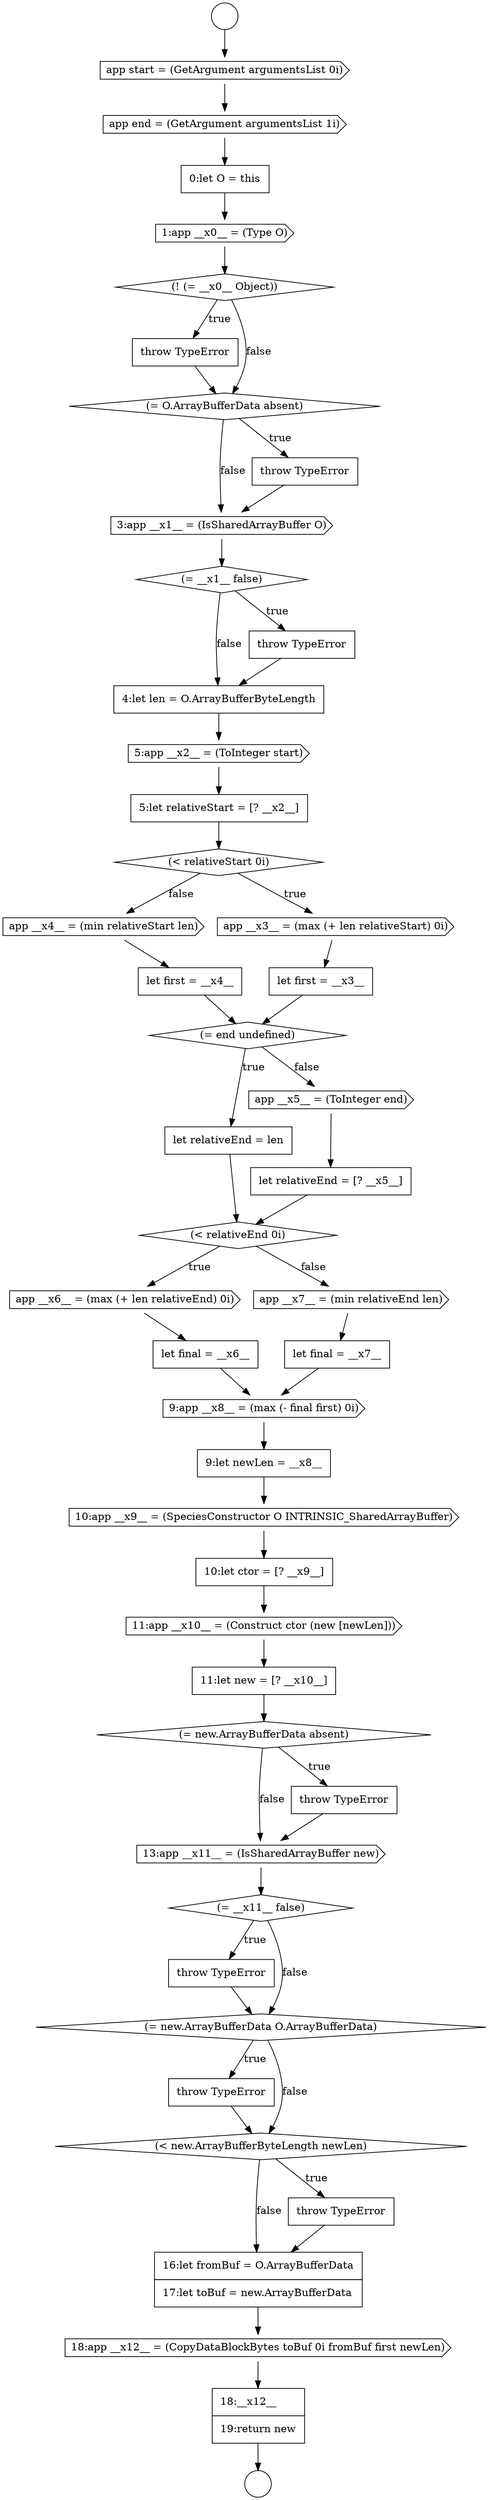 digraph {
  node16673 [shape=diamond, label=<<font color="black">(&lt; relativeEnd 0i)</font>> color="black" fillcolor="white" style=filled]
  node16694 [shape=cds, label=<<font color="black">18:app __x12__ = (CopyDataBlockBytes toBuf 0i fromBuf first newLen)</font>> color="black" fillcolor="white" style=filled]
  node16649 [shape=circle label=" " color="black" fillcolor="white" style=filled]
  node16686 [shape=cds, label=<<font color="black">13:app __x11__ = (IsSharedArrayBuffer new)</font>> color="black" fillcolor="white" style=filled]
  node16670 [shape=none, margin=0, label=<<font color="black">
    <table border="0" cellborder="1" cellspacing="0" cellpadding="10">
      <tr><td align="left">let relativeEnd = len</td></tr>
    </table>
  </font>> color="black" fillcolor="white" style=filled]
  node16674 [shape=cds, label=<<font color="black">app __x6__ = (max (+ len relativeEnd) 0i)</font>> color="black" fillcolor="white" style=filled]
  node16653 [shape=cds, label=<<font color="black">1:app __x0__ = (Type O)</font>> color="black" fillcolor="white" style=filled]
  node16667 [shape=cds, label=<<font color="black">app __x4__ = (min relativeStart len)</font>> color="black" fillcolor="white" style=filled]
  node16671 [shape=cds, label=<<font color="black">app __x5__ = (ToInteger end)</font>> color="black" fillcolor="white" style=filled]
  node16662 [shape=cds, label=<<font color="black">5:app __x2__ = (ToInteger start)</font>> color="black" fillcolor="white" style=filled]
  node16676 [shape=cds, label=<<font color="black">app __x7__ = (min relativeEnd len)</font>> color="black" fillcolor="white" style=filled]
  node16658 [shape=cds, label=<<font color="black">3:app __x1__ = (IsSharedArrayBuffer O)</font>> color="black" fillcolor="white" style=filled]
  node16688 [shape=none, margin=0, label=<<font color="black">
    <table border="0" cellborder="1" cellspacing="0" cellpadding="10">
      <tr><td align="left">throw TypeError</td></tr>
    </table>
  </font>> color="black" fillcolor="white" style=filled]
  node16668 [shape=none, margin=0, label=<<font color="black">
    <table border="0" cellborder="1" cellspacing="0" cellpadding="10">
      <tr><td align="left">let first = __x4__</td></tr>
    </table>
  </font>> color="black" fillcolor="white" style=filled]
  node16651 [shape=cds, label=<<font color="black">app end = (GetArgument argumentsList 1i)</font>> color="black" fillcolor="white" style=filled]
  node16684 [shape=diamond, label=<<font color="black">(= new.ArrayBufferData absent)</font>> color="black" fillcolor="white" style=filled]
  node16689 [shape=diamond, label=<<font color="black">(= new.ArrayBufferData O.ArrayBufferData)</font>> color="black" fillcolor="white" style=filled]
  node16672 [shape=none, margin=0, label=<<font color="black">
    <table border="0" cellborder="1" cellspacing="0" cellpadding="10">
      <tr><td align="left">let relativeEnd = [? __x5__]</td></tr>
    </table>
  </font>> color="black" fillcolor="white" style=filled]
  node16655 [shape=none, margin=0, label=<<font color="black">
    <table border="0" cellborder="1" cellspacing="0" cellpadding="10">
      <tr><td align="left">throw TypeError</td></tr>
    </table>
  </font>> color="black" fillcolor="white" style=filled]
  node16680 [shape=cds, label=<<font color="black">10:app __x9__ = (SpeciesConstructor O INTRINSIC_SharedArrayBuffer)</font>> color="black" fillcolor="white" style=filled]
  node16693 [shape=none, margin=0, label=<<font color="black">
    <table border="0" cellborder="1" cellspacing="0" cellpadding="10">
      <tr><td align="left">16:let fromBuf = O.ArrayBufferData</td></tr>
      <tr><td align="left">17:let toBuf = new.ArrayBufferData</td></tr>
    </table>
  </font>> color="black" fillcolor="white" style=filled]
  node16648 [shape=circle label=" " color="black" fillcolor="white" style=filled]
  node16665 [shape=cds, label=<<font color="black">app __x3__ = (max (+ len relativeStart) 0i)</font>> color="black" fillcolor="white" style=filled]
  node16687 [shape=diamond, label=<<font color="black">(= __x11__ false)</font>> color="black" fillcolor="white" style=filled]
  node16661 [shape=none, margin=0, label=<<font color="black">
    <table border="0" cellborder="1" cellspacing="0" cellpadding="10">
      <tr><td align="left">4:let len = O.ArrayBufferByteLength</td></tr>
    </table>
  </font>> color="black" fillcolor="white" style=filled]
  node16652 [shape=none, margin=0, label=<<font color="black">
    <table border="0" cellborder="1" cellspacing="0" cellpadding="10">
      <tr><td align="left">0:let O = this</td></tr>
    </table>
  </font>> color="black" fillcolor="white" style=filled]
  node16657 [shape=none, margin=0, label=<<font color="black">
    <table border="0" cellborder="1" cellspacing="0" cellpadding="10">
      <tr><td align="left">throw TypeError</td></tr>
    </table>
  </font>> color="black" fillcolor="white" style=filled]
  node16656 [shape=diamond, label=<<font color="black">(= O.ArrayBufferData absent)</font>> color="black" fillcolor="white" style=filled]
  node16683 [shape=none, margin=0, label=<<font color="black">
    <table border="0" cellborder="1" cellspacing="0" cellpadding="10">
      <tr><td align="left">11:let new = [? __x10__]</td></tr>
    </table>
  </font>> color="black" fillcolor="white" style=filled]
  node16690 [shape=none, margin=0, label=<<font color="black">
    <table border="0" cellborder="1" cellspacing="0" cellpadding="10">
      <tr><td align="left">throw TypeError</td></tr>
    </table>
  </font>> color="black" fillcolor="white" style=filled]
  node16677 [shape=none, margin=0, label=<<font color="black">
    <table border="0" cellborder="1" cellspacing="0" cellpadding="10">
      <tr><td align="left">let final = __x7__</td></tr>
    </table>
  </font>> color="black" fillcolor="white" style=filled]
  node16666 [shape=none, margin=0, label=<<font color="black">
    <table border="0" cellborder="1" cellspacing="0" cellpadding="10">
      <tr><td align="left">let first = __x3__</td></tr>
    </table>
  </font>> color="black" fillcolor="white" style=filled]
  node16669 [shape=diamond, label=<<font color="black">(= end undefined)</font>> color="black" fillcolor="white" style=filled]
  node16664 [shape=diamond, label=<<font color="black">(&lt; relativeStart 0i)</font>> color="black" fillcolor="white" style=filled]
  node16691 [shape=diamond, label=<<font color="black">(&lt; new.ArrayBufferByteLength newLen)</font>> color="black" fillcolor="white" style=filled]
  node16660 [shape=none, margin=0, label=<<font color="black">
    <table border="0" cellborder="1" cellspacing="0" cellpadding="10">
      <tr><td align="left">throw TypeError</td></tr>
    </table>
  </font>> color="black" fillcolor="white" style=filled]
  node16678 [shape=cds, label=<<font color="black">9:app __x8__ = (max (- final first) 0i)</font>> color="black" fillcolor="white" style=filled]
  node16695 [shape=none, margin=0, label=<<font color="black">
    <table border="0" cellborder="1" cellspacing="0" cellpadding="10">
      <tr><td align="left">18:__x12__</td></tr>
      <tr><td align="left">19:return new</td></tr>
    </table>
  </font>> color="black" fillcolor="white" style=filled]
  node16692 [shape=none, margin=0, label=<<font color="black">
    <table border="0" cellborder="1" cellspacing="0" cellpadding="10">
      <tr><td align="left">throw TypeError</td></tr>
    </table>
  </font>> color="black" fillcolor="white" style=filled]
  node16675 [shape=none, margin=0, label=<<font color="black">
    <table border="0" cellborder="1" cellspacing="0" cellpadding="10">
      <tr><td align="left">let final = __x6__</td></tr>
    </table>
  </font>> color="black" fillcolor="white" style=filled]
  node16682 [shape=cds, label=<<font color="black">11:app __x10__ = (Construct ctor (new [newLen]))</font>> color="black" fillcolor="white" style=filled]
  node16650 [shape=cds, label=<<font color="black">app start = (GetArgument argumentsList 0i)</font>> color="black" fillcolor="white" style=filled]
  node16663 [shape=none, margin=0, label=<<font color="black">
    <table border="0" cellborder="1" cellspacing="0" cellpadding="10">
      <tr><td align="left">5:let relativeStart = [? __x2__]</td></tr>
    </table>
  </font>> color="black" fillcolor="white" style=filled]
  node16685 [shape=none, margin=0, label=<<font color="black">
    <table border="0" cellborder="1" cellspacing="0" cellpadding="10">
      <tr><td align="left">throw TypeError</td></tr>
    </table>
  </font>> color="black" fillcolor="white" style=filled]
  node16679 [shape=none, margin=0, label=<<font color="black">
    <table border="0" cellborder="1" cellspacing="0" cellpadding="10">
      <tr><td align="left">9:let newLen = __x8__</td></tr>
    </table>
  </font>> color="black" fillcolor="white" style=filled]
  node16681 [shape=none, margin=0, label=<<font color="black">
    <table border="0" cellborder="1" cellspacing="0" cellpadding="10">
      <tr><td align="left">10:let ctor = [? __x9__]</td></tr>
    </table>
  </font>> color="black" fillcolor="white" style=filled]
  node16659 [shape=diamond, label=<<font color="black">(= __x1__ false)</font>> color="black" fillcolor="white" style=filled]
  node16654 [shape=diamond, label=<<font color="black">(! (= __x0__ Object))</font>> color="black" fillcolor="white" style=filled]
  node16675 -> node16678 [ color="black"]
  node16673 -> node16674 [label=<<font color="black">true</font>> color="black"]
  node16673 -> node16676 [label=<<font color="black">false</font>> color="black"]
  node16685 -> node16686 [ color="black"]
  node16661 -> node16662 [ color="black"]
  node16680 -> node16681 [ color="black"]
  node16686 -> node16687 [ color="black"]
  node16679 -> node16680 [ color="black"]
  node16683 -> node16684 [ color="black"]
  node16688 -> node16689 [ color="black"]
  node16672 -> node16673 [ color="black"]
  node16655 -> node16656 [ color="black"]
  node16665 -> node16666 [ color="black"]
  node16678 -> node16679 [ color="black"]
  node16687 -> node16688 [label=<<font color="black">true</font>> color="black"]
  node16687 -> node16689 [label=<<font color="black">false</font>> color="black"]
  node16667 -> node16668 [ color="black"]
  node16648 -> node16650 [ color="black"]
  node16689 -> node16690 [label=<<font color="black">true</font>> color="black"]
  node16689 -> node16691 [label=<<font color="black">false</font>> color="black"]
  node16668 -> node16669 [ color="black"]
  node16653 -> node16654 [ color="black"]
  node16692 -> node16693 [ color="black"]
  node16651 -> node16652 [ color="black"]
  node16657 -> node16658 [ color="black"]
  node16677 -> node16678 [ color="black"]
  node16690 -> node16691 [ color="black"]
  node16659 -> node16660 [label=<<font color="black">true</font>> color="black"]
  node16659 -> node16661 [label=<<font color="black">false</font>> color="black"]
  node16658 -> node16659 [ color="black"]
  node16663 -> node16664 [ color="black"]
  node16676 -> node16677 [ color="black"]
  node16671 -> node16672 [ color="black"]
  node16669 -> node16670 [label=<<font color="black">true</font>> color="black"]
  node16669 -> node16671 [label=<<font color="black">false</font>> color="black"]
  node16670 -> node16673 [ color="black"]
  node16664 -> node16665 [label=<<font color="black">true</font>> color="black"]
  node16664 -> node16667 [label=<<font color="black">false</font>> color="black"]
  node16652 -> node16653 [ color="black"]
  node16656 -> node16657 [label=<<font color="black">true</font>> color="black"]
  node16656 -> node16658 [label=<<font color="black">false</font>> color="black"]
  node16654 -> node16655 [label=<<font color="black">true</font>> color="black"]
  node16654 -> node16656 [label=<<font color="black">false</font>> color="black"]
  node16660 -> node16661 [ color="black"]
  node16691 -> node16692 [label=<<font color="black">true</font>> color="black"]
  node16691 -> node16693 [label=<<font color="black">false</font>> color="black"]
  node16662 -> node16663 [ color="black"]
  node16650 -> node16651 [ color="black"]
  node16666 -> node16669 [ color="black"]
  node16694 -> node16695 [ color="black"]
  node16674 -> node16675 [ color="black"]
  node16682 -> node16683 [ color="black"]
  node16693 -> node16694 [ color="black"]
  node16695 -> node16649 [ color="black"]
  node16684 -> node16685 [label=<<font color="black">true</font>> color="black"]
  node16684 -> node16686 [label=<<font color="black">false</font>> color="black"]
  node16681 -> node16682 [ color="black"]
}
